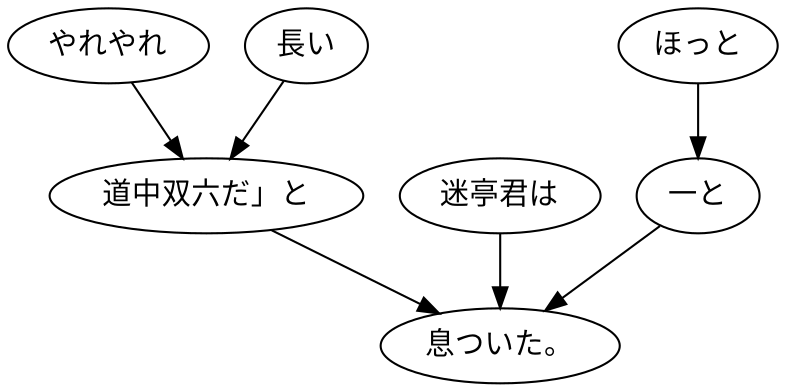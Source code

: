 digraph graph8127 {
	node0 [label="やれやれ"];
	node1 [label="長い"];
	node2 [label="道中双六だ」と"];
	node3 [label="迷亭君は"];
	node4 [label="ほっと"];
	node5 [label="一と"];
	node6 [label="息ついた。"];
	node0 -> node2;
	node1 -> node2;
	node2 -> node6;
	node3 -> node6;
	node4 -> node5;
	node5 -> node6;
}
